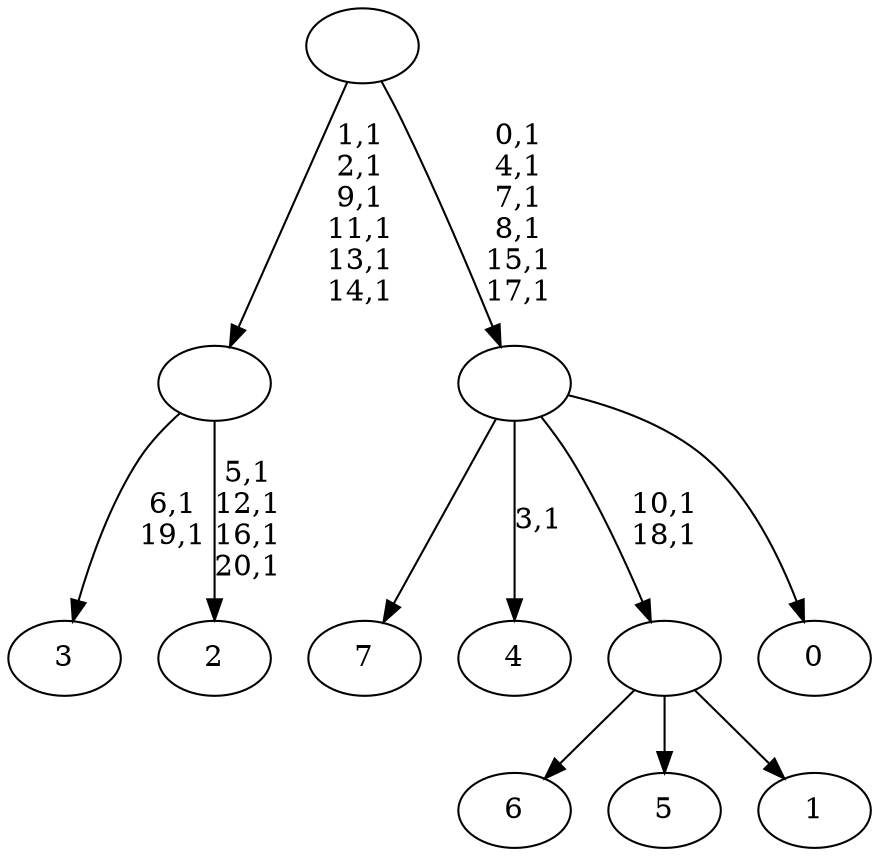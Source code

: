 digraph T {
	29 [label="7"]
	28 [label="6"]
	27 [label="5"]
	26 [label="4"]
	24 [label="3"]
	21 [label="2"]
	16 [label=""]
	10 [label="1"]
	9 [label=""]
	7 [label="0"]
	6 [label=""]
	0 [label=""]
	16 -> 21 [label="5,1\n12,1\n16,1\n20,1"]
	16 -> 24 [label="6,1\n19,1"]
	9 -> 28 [label=""]
	9 -> 27 [label=""]
	9 -> 10 [label=""]
	6 -> 9 [label="10,1\n18,1"]
	6 -> 26 [label="3,1"]
	6 -> 29 [label=""]
	6 -> 7 [label=""]
	0 -> 6 [label="0,1\n4,1\n7,1\n8,1\n15,1\n17,1"]
	0 -> 16 [label="1,1\n2,1\n9,1\n11,1\n13,1\n14,1"]
}
